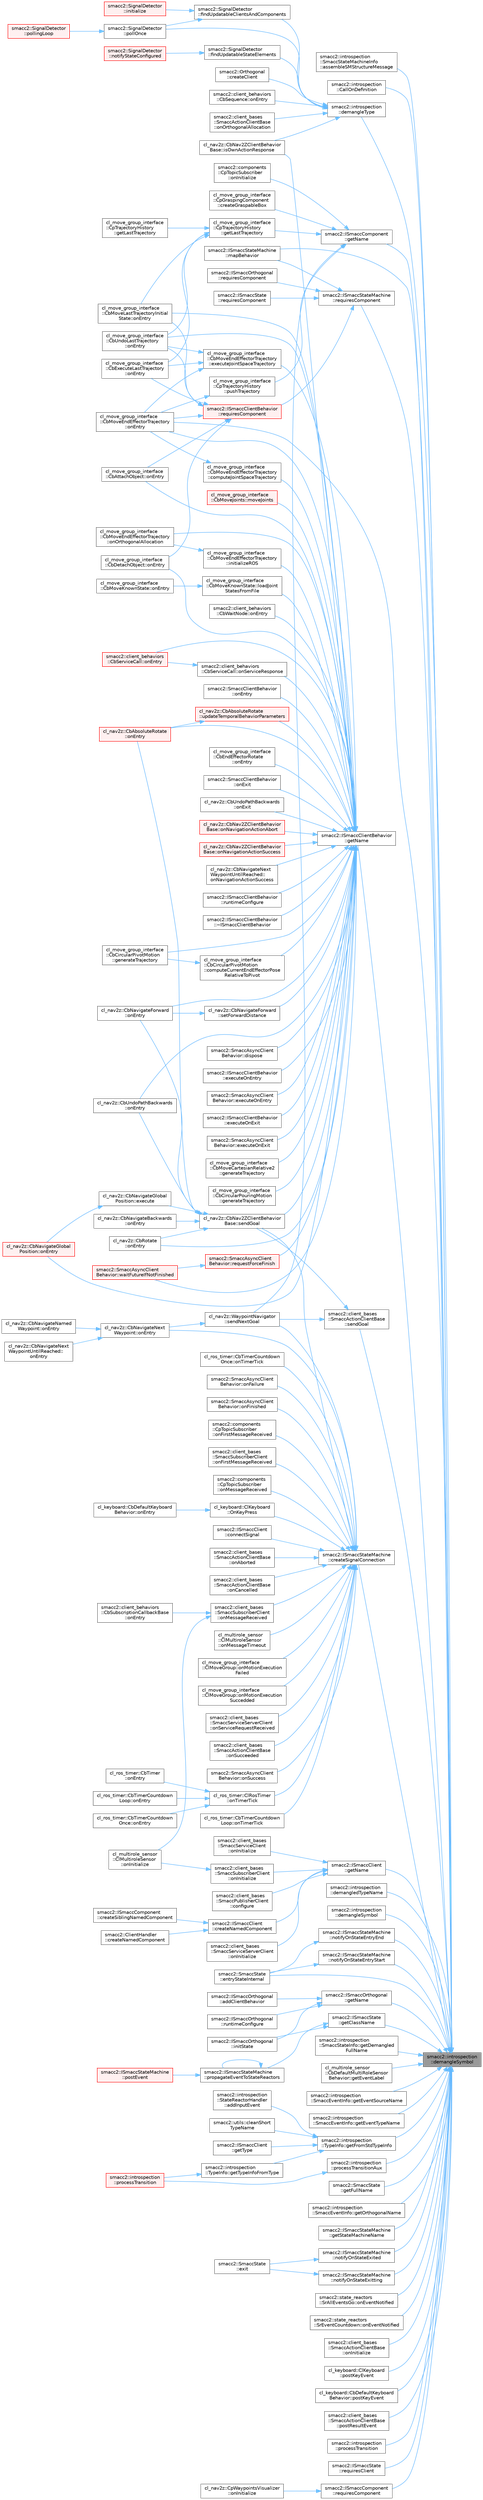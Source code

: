 digraph "smacc2::introspection::demangleSymbol"
{
 // LATEX_PDF_SIZE
  bgcolor="transparent";
  edge [fontname=Helvetica,fontsize=10,labelfontname=Helvetica,labelfontsize=10];
  node [fontname=Helvetica,fontsize=10,shape=box,height=0.2,width=0.4];
  rankdir="RL";
  Node1 [label="smacc2::introspection\l::demangleSymbol",height=0.2,width=0.4,color="gray40", fillcolor="grey60", style="filled", fontcolor="black",tooltip=" "];
  Node1 -> Node2 [dir="back",color="steelblue1",style="solid"];
  Node2 [label="smacc2::introspection\l::SmaccStateMachineInfo\l::assembleSMStructureMessage",height=0.2,width=0.4,color="grey40", fillcolor="white", style="filled",URL="$classsmacc2_1_1introspection_1_1SmaccStateMachineInfo.html#af9405e186cb828249d86c4dd64375521",tooltip=" "];
  Node1 -> Node3 [dir="back",color="steelblue1",style="solid"];
  Node3 [label="smacc2::introspection\l::CallOnDefinition",height=0.2,width=0.4,color="grey40", fillcolor="white", style="filled",URL="$namespacesmacc2_1_1introspection.html#ac60ddc673465b216171bf0fd123cb984",tooltip=" "];
  Node1 -> Node4 [dir="back",color="steelblue1",style="solid"];
  Node4 [label="smacc2::ISmaccStateMachine\l::createSignalConnection",height=0.2,width=0.4,color="grey40", fillcolor="white", style="filled",URL="$classsmacc2_1_1ISmaccStateMachine.html#a25f13e947197c61b66c12cf58ee351d5",tooltip=" "];
  Node4 -> Node5 [dir="back",color="steelblue1",style="solid"];
  Node5 [label="smacc2::ISmaccClient\l::connectSignal",height=0.2,width=0.4,color="grey40", fillcolor="white", style="filled",URL="$classsmacc2_1_1ISmaccClient.html#ac0680af4bb4c9f7e1b07a4ca866fb5e7",tooltip=" "];
  Node4 -> Node6 [dir="back",color="steelblue1",style="solid"];
  Node6 [label="smacc2::client_bases\l::SmaccActionClientBase\l::onAborted",height=0.2,width=0.4,color="grey40", fillcolor="white", style="filled",URL="$classsmacc2_1_1client__bases_1_1SmaccActionClientBase.html#a1d9dcf6e7552644a1009f9d5cdc7157b",tooltip=" "];
  Node4 -> Node7 [dir="back",color="steelblue1",style="solid"];
  Node7 [label="smacc2::client_bases\l::SmaccActionClientBase\l::onCancelled",height=0.2,width=0.4,color="grey40", fillcolor="white", style="filled",URL="$classsmacc2_1_1client__bases_1_1SmaccActionClientBase.html#ad10aab26b6ed355f8088a10ba234a16d",tooltip=" "];
  Node4 -> Node8 [dir="back",color="steelblue1",style="solid"];
  Node8 [label="cl_nav2z::CbNavigateNext\lWaypoint::onEntry",height=0.2,width=0.4,color="grey40", fillcolor="white", style="filled",URL="$classcl__nav2z_1_1CbNavigateNextWaypoint.html#ac546e1622eb9894228846b814e48afea",tooltip=" "];
  Node8 -> Node9 [dir="back",color="steelblue1",style="solid"];
  Node9 [label="cl_nav2z::CbNavigateNamed\lWaypoint::onEntry",height=0.2,width=0.4,color="grey40", fillcolor="white", style="filled",URL="$classcl__nav2z_1_1CbNavigateNamedWaypoint.html#a08fc01469398220c035e7c3fac4ae598",tooltip=" "];
  Node8 -> Node10 [dir="back",color="steelblue1",style="solid"];
  Node10 [label="cl_nav2z::CbNavigateNext\lWaypointUntilReached::\lonEntry",height=0.2,width=0.4,color="grey40", fillcolor="white", style="filled",URL="$classcl__nav2z_1_1CbNavigateNextWaypointUntilReached.html#a8768836e087f12cbb477aa509e28a947",tooltip=" "];
  Node4 -> Node11 [dir="back",color="steelblue1",style="solid"];
  Node11 [label="smacc2::SmaccAsyncClient\lBehavior::onFailure",height=0.2,width=0.4,color="grey40", fillcolor="white", style="filled",URL="$classsmacc2_1_1SmaccAsyncClientBehavior.html#a5d817837a744a9dcb521dd9ffc0c09ed",tooltip=" "];
  Node4 -> Node12 [dir="back",color="steelblue1",style="solid"];
  Node12 [label="smacc2::SmaccAsyncClient\lBehavior::onFinished",height=0.2,width=0.4,color="grey40", fillcolor="white", style="filled",URL="$classsmacc2_1_1SmaccAsyncClientBehavior.html#a69d58683dda527f1e1ec0c11d05902a8",tooltip=" "];
  Node4 -> Node13 [dir="back",color="steelblue1",style="solid"];
  Node13 [label="smacc2::components\l::CpTopicSubscriber\l::onFirstMessageReceived",height=0.2,width=0.4,color="grey40", fillcolor="white", style="filled",URL="$classsmacc2_1_1components_1_1CpTopicSubscriber.html#aa4006bd5ef4b77baa94424c492bd07c3",tooltip=" "];
  Node4 -> Node14 [dir="back",color="steelblue1",style="solid"];
  Node14 [label="smacc2::client_bases\l::SmaccSubscriberClient\l::onFirstMessageReceived",height=0.2,width=0.4,color="grey40", fillcolor="white", style="filled",URL="$classsmacc2_1_1client__bases_1_1SmaccSubscriberClient.html#a2003cefbb3fe68be86e5daeba14d3ecb",tooltip=" "];
  Node4 -> Node15 [dir="back",color="steelblue1",style="solid"];
  Node15 [label="cl_keyboard::ClKeyboard\l::OnKeyPress",height=0.2,width=0.4,color="grey40", fillcolor="white", style="filled",URL="$classcl__keyboard_1_1ClKeyboard.html#ae9f4a6dc1ce18397394a432826970baa",tooltip=" "];
  Node15 -> Node16 [dir="back",color="steelblue1",style="solid"];
  Node16 [label="cl_keyboard::CbDefaultKeyboard\lBehavior::onEntry",height=0.2,width=0.4,color="grey40", fillcolor="white", style="filled",URL="$classcl__keyboard_1_1CbDefaultKeyboardBehavior.html#a06e49d8c78aeffecf74c27b05f529a3a",tooltip=" "];
  Node4 -> Node17 [dir="back",color="steelblue1",style="solid"];
  Node17 [label="smacc2::components\l::CpTopicSubscriber\l::onMessageReceived",height=0.2,width=0.4,color="grey40", fillcolor="white", style="filled",URL="$classsmacc2_1_1components_1_1CpTopicSubscriber.html#a485756a35bdf09bcbc55bc3d7fd036c0",tooltip=" "];
  Node4 -> Node18 [dir="back",color="steelblue1",style="solid"];
  Node18 [label="smacc2::client_bases\l::SmaccSubscriberClient\l::onMessageReceived",height=0.2,width=0.4,color="grey40", fillcolor="white", style="filled",URL="$classsmacc2_1_1client__bases_1_1SmaccSubscriberClient.html#a1a91b6043e8a00862fd505ee7d8d86f6",tooltip=" "];
  Node18 -> Node19 [dir="back",color="steelblue1",style="solid"];
  Node19 [label="smacc2::client_behaviors\l::CbSubscriptionCallbackBase\l::onEntry",height=0.2,width=0.4,color="grey40", fillcolor="white", style="filled",URL="$classsmacc2_1_1client__behaviors_1_1CbSubscriptionCallbackBase.html#a6012d64247d5ccd219984a527a52cf86",tooltip=" "];
  Node18 -> Node20 [dir="back",color="steelblue1",style="solid"];
  Node20 [label="cl_multirole_sensor\l::ClMultiroleSensor\l::onInitialize",height=0.2,width=0.4,color="grey40", fillcolor="white", style="filled",URL="$classcl__multirole__sensor_1_1ClMultiroleSensor.html#ad929536dd86df76612202a7221c72a4e",tooltip=" "];
  Node4 -> Node21 [dir="back",color="steelblue1",style="solid"];
  Node21 [label="cl_multirole_sensor\l::ClMultiroleSensor\l::onMessageTimeout",height=0.2,width=0.4,color="grey40", fillcolor="white", style="filled",URL="$classcl__multirole__sensor_1_1ClMultiroleSensor.html#a6b999987a7e94df7281ebedfa00962ad",tooltip=" "];
  Node4 -> Node22 [dir="back",color="steelblue1",style="solid"];
  Node22 [label="cl_move_group_interface\l::ClMoveGroup::onMotionExecution\lFailed",height=0.2,width=0.4,color="grey40", fillcolor="white", style="filled",URL="$classcl__move__group__interface_1_1ClMoveGroup.html#a6a18da445eb780d3099a94d685143295",tooltip=" "];
  Node4 -> Node23 [dir="back",color="steelblue1",style="solid"];
  Node23 [label="cl_move_group_interface\l::ClMoveGroup::onMotionExecution\lSuccedded",height=0.2,width=0.4,color="grey40", fillcolor="white", style="filled",URL="$classcl__move__group__interface_1_1ClMoveGroup.html#a6aa372d095e82775a04f41cdcf029cf2",tooltip=" "];
  Node4 -> Node24 [dir="back",color="steelblue1",style="solid"];
  Node24 [label="smacc2::client_bases\l::SmaccServiceServerClient\l::onServiceRequestReceived",height=0.2,width=0.4,color="grey40", fillcolor="white", style="filled",URL="$classsmacc2_1_1client__bases_1_1SmaccServiceServerClient.html#ad6941fbdc9035fab371a3dee40f91b50",tooltip=" "];
  Node4 -> Node25 [dir="back",color="steelblue1",style="solid"];
  Node25 [label="smacc2::client_bases\l::SmaccActionClientBase\l::onSucceeded",height=0.2,width=0.4,color="grey40", fillcolor="white", style="filled",URL="$classsmacc2_1_1client__bases_1_1SmaccActionClientBase.html#a6f37d69935254227c9f7572a54817e5a",tooltip=" "];
  Node4 -> Node26 [dir="back",color="steelblue1",style="solid"];
  Node26 [label="smacc2::SmaccAsyncClient\lBehavior::onSuccess",height=0.2,width=0.4,color="grey40", fillcolor="white", style="filled",URL="$classsmacc2_1_1SmaccAsyncClientBehavior.html#ab7828008901afb13199d8fce9ca5dea0",tooltip=" "];
  Node4 -> Node27 [dir="back",color="steelblue1",style="solid"];
  Node27 [label="cl_ros_timer::ClRosTimer\l::onTimerTick",height=0.2,width=0.4,color="grey40", fillcolor="white", style="filled",URL="$classcl__ros__timer_1_1ClRosTimer.html#a7edcc057bfb5a25fe0892755137dd8da",tooltip=" "];
  Node27 -> Node28 [dir="back",color="steelblue1",style="solid"];
  Node28 [label="cl_ros_timer::CbTimer\l::onEntry",height=0.2,width=0.4,color="grey40", fillcolor="white", style="filled",URL="$classcl__ros__timer_1_1CbTimer.html#aceba45e86271cf1b7333e2f42c246a38",tooltip=" "];
  Node27 -> Node29 [dir="back",color="steelblue1",style="solid"];
  Node29 [label="cl_ros_timer::CbTimerCountdown\lLoop::onEntry",height=0.2,width=0.4,color="grey40", fillcolor="white", style="filled",URL="$classcl__ros__timer_1_1CbTimerCountdownLoop.html#aa088f15db4fb2c307c86b30b2e1f7744",tooltip=" "];
  Node27 -> Node30 [dir="back",color="steelblue1",style="solid"];
  Node30 [label="cl_ros_timer::CbTimerCountdown\lOnce::onEntry",height=0.2,width=0.4,color="grey40", fillcolor="white", style="filled",URL="$classcl__ros__timer_1_1CbTimerCountdownOnce.html#a613662c4a4106ece0ce1dee198d1aba2",tooltip=" "];
  Node4 -> Node31 [dir="back",color="steelblue1",style="solid"];
  Node31 [label="cl_ros_timer::CbTimerCountdown\lLoop::onTimerTick",height=0.2,width=0.4,color="grey40", fillcolor="white", style="filled",URL="$classcl__ros__timer_1_1CbTimerCountdownLoop.html#ad251cc8444ca7070f64658bbb77e1275",tooltip=" "];
  Node4 -> Node32 [dir="back",color="steelblue1",style="solid"];
  Node32 [label="cl_ros_timer::CbTimerCountdown\lOnce::onTimerTick",height=0.2,width=0.4,color="grey40", fillcolor="white", style="filled",URL="$classcl__ros__timer_1_1CbTimerCountdownOnce.html#a1e20a8c9a9907db8a1d7dacf8c60ad27",tooltip=" "];
  Node4 -> Node33 [dir="back",color="steelblue1",style="solid"];
  Node33 [label="cl_nav2z::CbNav2ZClientBehavior\lBase::sendGoal",height=0.2,width=0.4,color="grey40", fillcolor="white", style="filled",URL="$classcl__nav2z_1_1CbNav2ZClientBehaviorBase.html#a1b4b0601a185ffc77453c1a5b35d21e0",tooltip=" "];
  Node33 -> Node34 [dir="back",color="steelblue1",style="solid"];
  Node34 [label="cl_nav2z::CbNavigateGlobal\lPosition::execute",height=0.2,width=0.4,color="grey40", fillcolor="white", style="filled",URL="$classcl__nav2z_1_1CbNavigateGlobalPosition.html#acc4b46d05935ce9f6afd3abc583d15d1",tooltip=" "];
  Node34 -> Node35 [dir="back",color="steelblue1",style="solid"];
  Node35 [label="cl_nav2z::CbNavigateGlobal\lPosition::onEntry",height=0.2,width=0.4,color="red", fillcolor="#FFF0F0", style="filled",URL="$classcl__nav2z_1_1CbNavigateGlobalPosition.html#a4d66c40d65ba439921e9b6fce8709ae3",tooltip=" "];
  Node33 -> Node37 [dir="back",color="steelblue1",style="solid"];
  Node37 [label="cl_nav2z::CbAbsoluteRotate\l::onEntry",height=0.2,width=0.4,color="red", fillcolor="#FFF0F0", style="filled",URL="$classcl__nav2z_1_1CbAbsoluteRotate.html#a7a0d844c774290aa785c14a3e7d87f05",tooltip=" "];
  Node33 -> Node39 [dir="back",color="steelblue1",style="solid"];
  Node39 [label="cl_nav2z::CbNavigateBackwards\l::onEntry",height=0.2,width=0.4,color="grey40", fillcolor="white", style="filled",URL="$classcl__nav2z_1_1CbNavigateBackwards.html#acef8d8088ab7c70d8cbdcbecbaae8f80",tooltip=" "];
  Node33 -> Node40 [dir="back",color="steelblue1",style="solid"];
  Node40 [label="cl_nav2z::CbNavigateForward\l::onEntry",height=0.2,width=0.4,color="grey40", fillcolor="white", style="filled",URL="$classcl__nav2z_1_1CbNavigateForward.html#ae56089851b4128ca0adeeb3c885770cf",tooltip=" "];
  Node33 -> Node41 [dir="back",color="steelblue1",style="solid"];
  Node41 [label="cl_nav2z::CbRotate\l::onEntry",height=0.2,width=0.4,color="grey40", fillcolor="white", style="filled",URL="$classcl__nav2z_1_1CbRotate.html#a73303c69ad571c99128374b7b9627154",tooltip=" "];
  Node33 -> Node42 [dir="back",color="steelblue1",style="solid"];
  Node42 [label="cl_nav2z::CbUndoPathBackwards\l::onEntry",height=0.2,width=0.4,color="grey40", fillcolor="white", style="filled",URL="$classcl__nav2z_1_1CbUndoPathBackwards.html#a91ca11650da3d18f9815794613f95644",tooltip=" "];
  Node4 -> Node43 [dir="back",color="steelblue1",style="solid"];
  Node43 [label="cl_nav2z::WaypointNavigator\l::sendNextGoal",height=0.2,width=0.4,color="grey40", fillcolor="white", style="filled",URL="$classcl__nav2z_1_1WaypointNavigator.html#a967c1e52fe540399727ca885340cde88",tooltip=" "];
  Node43 -> Node8 [dir="back",color="steelblue1",style="solid"];
  Node1 -> Node44 [dir="back",color="steelblue1",style="solid"];
  Node44 [label="smacc2::introspection\l::demangledTypeName",height=0.2,width=0.4,color="grey40", fillcolor="white", style="filled",URL="$namespacesmacc2_1_1introspection.html#ad91d35c248d6c8b934c8daeee553af8a",tooltip=" "];
  Node1 -> Node45 [dir="back",color="steelblue1",style="solid"];
  Node45 [label="smacc2::introspection\l::demangleSymbol",height=0.2,width=0.4,color="grey40", fillcolor="white", style="filled",URL="$namespacesmacc2_1_1introspection.html#af128012926f4e326233da853b75520fc",tooltip=" "];
  Node1 -> Node46 [dir="back",color="steelblue1",style="solid"];
  Node46 [label="smacc2::introspection\l::demangleType",height=0.2,width=0.4,color="grey40", fillcolor="white", style="filled",URL="$namespacesmacc2_1_1introspection.html#af0776d8076fe19b4f806405e9ab08cfe",tooltip=" "];
  Node46 -> Node47 [dir="back",color="steelblue1",style="solid"];
  Node47 [label="smacc2::Orthogonal\l::createClient",height=0.2,width=0.4,color="grey40", fillcolor="white", style="filled",URL="$classsmacc2_1_1Orthogonal.html#a73b1ab3d0a5ed0a597e8dffabcc2b8c0",tooltip=" "];
  Node46 -> Node48 [dir="back",color="steelblue1",style="solid"];
  Node48 [label="smacc2::SignalDetector\l::findUpdatableClientsAndComponents",height=0.2,width=0.4,color="grey40", fillcolor="white", style="filled",URL="$classsmacc2_1_1SignalDetector.html#af325def90b56dd82ab34d351f5a37a02",tooltip=" "];
  Node48 -> Node49 [dir="back",color="steelblue1",style="solid"];
  Node49 [label="smacc2::SignalDetector\l::initialize",height=0.2,width=0.4,color="red", fillcolor="#FFF0F0", style="filled",URL="$classsmacc2_1_1SignalDetector.html#a6035e4180f1f868d42902021eb41d9c6",tooltip=" "];
  Node48 -> Node51 [dir="back",color="steelblue1",style="solid"];
  Node51 [label="smacc2::SignalDetector\l::pollOnce",height=0.2,width=0.4,color="grey40", fillcolor="white", style="filled",URL="$classsmacc2_1_1SignalDetector.html#af363cea3f8228eeb68b25ad21903dc74",tooltip=" "];
  Node51 -> Node52 [dir="back",color="steelblue1",style="solid"];
  Node52 [label="smacc2::SignalDetector\l::pollingLoop",height=0.2,width=0.4,color="red", fillcolor="#FFF0F0", style="filled",URL="$classsmacc2_1_1SignalDetector.html#a08d072feafb277794a16fe33a6dcc97e",tooltip=" "];
  Node46 -> Node56 [dir="back",color="steelblue1",style="solid"];
  Node56 [label="smacc2::SignalDetector\l::findUpdatableStateElements",height=0.2,width=0.4,color="grey40", fillcolor="white", style="filled",URL="$classsmacc2_1_1SignalDetector.html#af12c85d2ec8747c891f7490086d2d6a2",tooltip=" "];
  Node56 -> Node57 [dir="back",color="steelblue1",style="solid"];
  Node57 [label="smacc2::SignalDetector\l::notifyStateConfigured",height=0.2,width=0.4,color="red", fillcolor="#FFF0F0", style="filled",URL="$classsmacc2_1_1SignalDetector.html#af9a0197754ac252b657a8785ac1ef84d",tooltip=" "];
  Node46 -> Node60 [dir="back",color="steelblue1",style="solid"];
  Node60 [label="cl_nav2z::CbNav2ZClientBehavior\lBase::isOwnActionResponse",height=0.2,width=0.4,color="grey40", fillcolor="white", style="filled",URL="$classcl__nav2z_1_1CbNav2ZClientBehaviorBase.html#a510f0b38a12025d2869c44d8bb06bc4b",tooltip=" "];
  Node46 -> Node61 [dir="back",color="steelblue1",style="solid"];
  Node61 [label="smacc2::client_behaviors\l::CbSequence::onEntry",height=0.2,width=0.4,color="grey40", fillcolor="white", style="filled",URL="$classsmacc2_1_1client__behaviors_1_1CbSequence.html#a10a20843aeec1423678a83b276de9937",tooltip=" "];
  Node46 -> Node62 [dir="back",color="steelblue1",style="solid"];
  Node62 [label="smacc2::client_bases\l::SmaccActionClientBase\l::onOrthogonalAllocation",height=0.2,width=0.4,color="grey40", fillcolor="white", style="filled",URL="$classsmacc2_1_1client__bases_1_1SmaccActionClientBase.html#a768d90608a6cd88e626de9daf0f14a20",tooltip=" "];
  Node46 -> Node51 [dir="back",color="steelblue1",style="solid"];
  Node1 -> Node59 [dir="back",color="steelblue1",style="solid"];
  Node59 [label="smacc2::SmaccState\l::entryStateInternal",height=0.2,width=0.4,color="grey40", fillcolor="white", style="filled",URL="$classsmacc2_1_1SmaccState.html#aeeaa708975d375657bf294a2935d5c9e",tooltip=" "];
  Node1 -> Node63 [dir="back",color="steelblue1",style="solid"];
  Node63 [label="smacc2::ISmaccState\l::getClassName",height=0.2,width=0.4,color="grey40", fillcolor="white", style="filled",URL="$classsmacc2_1_1ISmaccState.html#a5a3be081c0b0da5fd9b918bc52aba0d7",tooltip=" "];
  Node63 -> Node64 [dir="back",color="steelblue1",style="solid"];
  Node64 [label="smacc2::ISmaccOrthogonal\l::initState",height=0.2,width=0.4,color="grey40", fillcolor="white", style="filled",URL="$classsmacc2_1_1ISmaccOrthogonal.html#ad4a171dc54e352c960a3bad943c168d0",tooltip=" "];
  Node63 -> Node65 [dir="back",color="steelblue1",style="solid"];
  Node65 [label="smacc2::ISmaccStateMachine\l::propagateEventToStateReactors",height=0.2,width=0.4,color="grey40", fillcolor="white", style="filled",URL="$classsmacc2_1_1ISmaccStateMachine.html#a8273f9d1364a6e59ef5da7032d34f8da",tooltip=" "];
  Node65 -> Node66 [dir="back",color="steelblue1",style="solid"];
  Node66 [label="smacc2::ISmaccStateMachine\l::postEvent",height=0.2,width=0.4,color="red", fillcolor="#FFF0F0", style="filled",URL="$classsmacc2_1_1ISmaccStateMachine.html#aec0535bd51c1343b5465fc4d5755ae3c",tooltip=" "];
  Node65 -> Node65 [dir="back",color="steelblue1",style="solid"];
  Node1 -> Node75 [dir="back",color="steelblue1",style="solid"];
  Node75 [label="smacc2::introspection\l::SmaccStateInfo::getDemangled\lFullName",height=0.2,width=0.4,color="grey40", fillcolor="white", style="filled",URL="$classsmacc2_1_1introspection_1_1SmaccStateInfo.html#a3045f43bb4b410ae111093b7c615f7cc",tooltip=" "];
  Node1 -> Node76 [dir="back",color="steelblue1",style="solid"];
  Node76 [label="cl_multirole_sensor\l::CbDefaultMultiRoleSensor\lBehavior::getEventLabel",height=0.2,width=0.4,color="grey40", fillcolor="white", style="filled",URL="$classcl__multirole__sensor_1_1CbDefaultMultiRoleSensorBehavior.html#aced8a722660f2ecd7bad11a9dde31aa8",tooltip=" "];
  Node1 -> Node77 [dir="back",color="steelblue1",style="solid"];
  Node77 [label="smacc2::introspection\l::SmaccEventInfo::getEventSourceName",height=0.2,width=0.4,color="grey40", fillcolor="white", style="filled",URL="$structsmacc2_1_1introspection_1_1SmaccEventInfo.html#a3aa777d64c73729ff5a4a8c0a15b4b59",tooltip=" "];
  Node1 -> Node78 [dir="back",color="steelblue1",style="solid"];
  Node78 [label="smacc2::introspection\l::SmaccEventInfo::getEventTypeName",height=0.2,width=0.4,color="grey40", fillcolor="white", style="filled",URL="$structsmacc2_1_1introspection_1_1SmaccEventInfo.html#aa8e6d561b5e2a37d23b12339e1f68f56",tooltip=" "];
  Node1 -> Node79 [dir="back",color="steelblue1",style="solid"];
  Node79 [label="smacc2::introspection\l::TypeInfo::getFromStdTypeInfo",height=0.2,width=0.4,color="grey40", fillcolor="white", style="filled",URL="$classsmacc2_1_1introspection_1_1TypeInfo.html#a5d6befc2666d265b9d5056a5f0810b47",tooltip=" "];
  Node79 -> Node80 [dir="back",color="steelblue1",style="solid"];
  Node80 [label="smacc2::introspection\l::StateReactorHandler\l::addInputEvent",height=0.2,width=0.4,color="grey40", fillcolor="white", style="filled",URL="$classsmacc2_1_1introspection_1_1StateReactorHandler.html#aa796723313c624f405afd871761bfc5c",tooltip=" "];
  Node79 -> Node81 [dir="back",color="steelblue1",style="solid"];
  Node81 [label="smacc2::utils::cleanShort\lTypeName",height=0.2,width=0.4,color="grey40", fillcolor="white", style="filled",URL="$namespacesmacc2_1_1utils.html#a8e351c9e84f898c9dff598d5300f735b",tooltip=" "];
  Node79 -> Node82 [dir="back",color="steelblue1",style="solid"];
  Node82 [label="smacc2::ISmaccClient\l::getType",height=0.2,width=0.4,color="grey40", fillcolor="white", style="filled",URL="$classsmacc2_1_1ISmaccClient.html#aaf70682d4366f1a44a57a4c9955dc8b4",tooltip=" "];
  Node79 -> Node83 [dir="back",color="steelblue1",style="solid"];
  Node83 [label="smacc2::introspection\l::TypeInfo::getTypeInfoFromType",height=0.2,width=0.4,color="grey40", fillcolor="white", style="filled",URL="$classsmacc2_1_1introspection_1_1TypeInfo.html#a3374ef7a2f3e000d18ebceb8483655b9",tooltip=" "];
  Node83 -> Node84 [dir="back",color="steelblue1",style="solid"];
  Node84 [label="smacc2::introspection\l::processTransition",height=0.2,width=0.4,color="red", fillcolor="#FFF0F0", style="filled",URL="$namespacesmacc2_1_1introspection.html#a9fbfee71314a75107db28b469ff5a072",tooltip=" "];
  Node1 -> Node86 [dir="back",color="steelblue1",style="solid"];
  Node86 [label="smacc2::SmaccState\l::getFullName",height=0.2,width=0.4,color="grey40", fillcolor="white", style="filled",URL="$classsmacc2_1_1SmaccState.html#a7ae024a8315955e0cdabfd690a730605",tooltip=" "];
  Node1 -> Node87 [dir="back",color="steelblue1",style="solid"];
  Node87 [label="smacc2::ISmaccComponent\l::getName",height=0.2,width=0.4,color="grey40", fillcolor="white", style="filled",URL="$classsmacc2_1_1ISmaccComponent.html#a6fea938740f0c9ffc082b2ff076c900b",tooltip=" "];
  Node87 -> Node88 [dir="back",color="steelblue1",style="solid"];
  Node88 [label="cl_move_group_interface\l::CpGraspingComponent\l::createGraspableBox",height=0.2,width=0.4,color="grey40", fillcolor="white", style="filled",URL="$classcl__move__group__interface_1_1CpGraspingComponent.html#a79d28fd919f58b176cf19163a031fff8",tooltip=" "];
  Node87 -> Node89 [dir="back",color="steelblue1",style="solid"];
  Node89 [label="cl_move_group_interface\l::CpTrajectoryHistory\l::getLastTrajectory",height=0.2,width=0.4,color="grey40", fillcolor="white", style="filled",URL="$classcl__move__group__interface_1_1CpTrajectoryHistory.html#a2d69e6f6285a96126141f9ca83df0d51",tooltip=" "];
  Node89 -> Node90 [dir="back",color="steelblue1",style="solid"];
  Node90 [label="cl_move_group_interface\l::CpTrajectoryHistory\l::getLastTrajectory",height=0.2,width=0.4,color="grey40", fillcolor="white", style="filled",URL="$classcl__move__group__interface_1_1CpTrajectoryHistory.html#a72c8de84e59829e0214bb03256dc09f4",tooltip=" "];
  Node89 -> Node91 [dir="back",color="steelblue1",style="solid"];
  Node91 [label="cl_move_group_interface\l::CbExecuteLastTrajectory\l::onEntry",height=0.2,width=0.4,color="grey40", fillcolor="white", style="filled",URL="$classcl__move__group__interface_1_1CbExecuteLastTrajectory.html#ac78713663c39635ca5ac9a749503e800",tooltip=" "];
  Node89 -> Node92 [dir="back",color="steelblue1",style="solid"];
  Node92 [label="cl_move_group_interface\l::CbMoveLastTrajectoryInitial\lState::onEntry",height=0.2,width=0.4,color="grey40", fillcolor="white", style="filled",URL="$classcl__move__group__interface_1_1CbMoveLastTrajectoryInitialState.html#ad51f4883ea1f7442875cda06c3d474c3",tooltip=" "];
  Node89 -> Node93 [dir="back",color="steelblue1",style="solid"];
  Node93 [label="cl_move_group_interface\l::CbUndoLastTrajectory\l::onEntry",height=0.2,width=0.4,color="grey40", fillcolor="white", style="filled",URL="$classcl__move__group__interface_1_1CbUndoLastTrajectory.html#a3c55fa93ff65d8eccb8cc14a420cb7b2",tooltip=" "];
  Node87 -> Node94 [dir="back",color="steelblue1",style="solid"];
  Node94 [label="smacc2::components\l::CpTopicSubscriber\l::onInitialize",height=0.2,width=0.4,color="grey40", fillcolor="white", style="filled",URL="$classsmacc2_1_1components_1_1CpTopicSubscriber.html#aa00f3313c0ac670f6c79aeae30d4c819",tooltip=" "];
  Node87 -> Node95 [dir="back",color="steelblue1",style="solid"];
  Node95 [label="cl_move_group_interface\l::CpTrajectoryHistory\l::pushTrajectory",height=0.2,width=0.4,color="grey40", fillcolor="white", style="filled",URL="$classcl__move__group__interface_1_1CpTrajectoryHistory.html#a33bc8d402d71e79dd9234ed8db31c6ee",tooltip=" "];
  Node95 -> Node96 [dir="back",color="steelblue1",style="solid"];
  Node96 [label="cl_move_group_interface\l::CbMoveEndEffectorTrajectory\l::onEntry",height=0.2,width=0.4,color="grey40", fillcolor="white", style="filled",URL="$classcl__move__group__interface_1_1CbMoveEndEffectorTrajectory.html#aaedd074fd178c6390a4a3f1ccff23ad3",tooltip=" "];
  Node87 -> Node43 [dir="back",color="steelblue1",style="solid"];
  Node1 -> Node97 [dir="back",color="steelblue1",style="solid"];
  Node97 [label="smacc2::ISmaccClient\l::getName",height=0.2,width=0.4,color="grey40", fillcolor="white", style="filled",URL="$classsmacc2_1_1ISmaccClient.html#a65007d18ff764ec7274bad625243d356",tooltip=" "];
  Node97 -> Node98 [dir="back",color="steelblue1",style="solid"];
  Node98 [label="smacc2::client_bases\l::SmaccPublisherClient\l::configure",height=0.2,width=0.4,color="grey40", fillcolor="white", style="filled",URL="$classsmacc2_1_1client__bases_1_1SmaccPublisherClient.html#aaf8c618a9d346fd158f90e3f6bfacb6f",tooltip=" "];
  Node97 -> Node99 [dir="back",color="steelblue1",style="solid"];
  Node99 [label="smacc2::ISmaccClient\l::createNamedComponent",height=0.2,width=0.4,color="grey40", fillcolor="white", style="filled",URL="$classsmacc2_1_1ISmaccClient.html#aa9ac672b487746b2a78aed507ae56ff3",tooltip=" "];
  Node99 -> Node100 [dir="back",color="steelblue1",style="solid"];
  Node100 [label="smacc2::ClientHandler\l::createNamedComponent",height=0.2,width=0.4,color="grey40", fillcolor="white", style="filled",URL="$classsmacc2_1_1ClientHandler.html#aed8e35acd86ae6a6f4d533e6576d4a15",tooltip=" "];
  Node99 -> Node101 [dir="back",color="steelblue1",style="solid"];
  Node101 [label="smacc2::ISmaccComponent\l::createSiblingNamedComponent",height=0.2,width=0.4,color="grey40", fillcolor="white", style="filled",URL="$classsmacc2_1_1ISmaccComponent.html#a662b5bc7e2198e240bd666af1ada7527",tooltip=" "];
  Node97 -> Node102 [dir="back",color="steelblue1",style="solid"];
  Node102 [label="smacc2::client_bases\l::SmaccServiceClient\l::onInitialize",height=0.2,width=0.4,color="grey40", fillcolor="white", style="filled",URL="$classsmacc2_1_1client__bases_1_1SmaccServiceClient.html#ac38bfaed46e0d094998cd7bde39bc410",tooltip=" "];
  Node97 -> Node103 [dir="back",color="steelblue1",style="solid"];
  Node103 [label="smacc2::client_bases\l::SmaccServiceServerClient\l::onInitialize",height=0.2,width=0.4,color="grey40", fillcolor="white", style="filled",URL="$classsmacc2_1_1client__bases_1_1SmaccServiceServerClient.html#afbf97a1d4210680381e95de75e6de8aa",tooltip=" "];
  Node97 -> Node104 [dir="back",color="steelblue1",style="solid"];
  Node104 [label="smacc2::client_bases\l::SmaccSubscriberClient\l::onInitialize",height=0.2,width=0.4,color="grey40", fillcolor="white", style="filled",URL="$classsmacc2_1_1client__bases_1_1SmaccSubscriberClient.html#a8a32b14001d54636965919f8280b9024",tooltip=" "];
  Node104 -> Node20 [dir="back",color="steelblue1",style="solid"];
  Node1 -> Node105 [dir="back",color="steelblue1",style="solid"];
  Node105 [label="smacc2::ISmaccClientBehavior\l::getName",height=0.2,width=0.4,color="grey40", fillcolor="white", style="filled",URL="$classsmacc2_1_1ISmaccClientBehavior.html#a3feaa9c382a7d376b7ba0017a63e294e",tooltip=" "];
  Node105 -> Node106 [dir="back",color="steelblue1",style="solid"];
  Node106 [label="cl_move_group_interface\l::CbCircularPivotMotion\l::computeCurrentEndEffectorPose\lRelativeToPivot",height=0.2,width=0.4,color="grey40", fillcolor="white", style="filled",URL="$classcl__move__group__interface_1_1CbCircularPivotMotion.html#a147d7113ed686709dc2d362e56a95ad9",tooltip=" "];
  Node106 -> Node107 [dir="back",color="steelblue1",style="solid"];
  Node107 [label="cl_move_group_interface\l::CbCircularPivotMotion\l::generateTrajectory",height=0.2,width=0.4,color="grey40", fillcolor="white", style="filled",URL="$classcl__move__group__interface_1_1CbCircularPivotMotion.html#a8d019ec6b9b26a2af0740b915d441a40",tooltip=" "];
  Node105 -> Node108 [dir="back",color="steelblue1",style="solid"];
  Node108 [label="cl_move_group_interface\l::CbMoveEndEffectorTrajectory\l::computeJointSpaceTrajectory",height=0.2,width=0.4,color="grey40", fillcolor="white", style="filled",URL="$classcl__move__group__interface_1_1CbMoveEndEffectorTrajectory.html#a055e5496616a4290dedc221eadf7b765",tooltip=" "];
  Node108 -> Node96 [dir="back",color="steelblue1",style="solid"];
  Node105 -> Node109 [dir="back",color="steelblue1",style="solid"];
  Node109 [label="smacc2::SmaccAsyncClient\lBehavior::dispose",height=0.2,width=0.4,color="grey40", fillcolor="white", style="filled",URL="$classsmacc2_1_1SmaccAsyncClientBehavior.html#a47bfbd4f801b61e43cd16d42eace3461",tooltip=" "];
  Node105 -> Node110 [dir="back",color="steelblue1",style="solid"];
  Node110 [label="cl_move_group_interface\l::CbMoveEndEffectorTrajectory\l::executeJointSpaceTrajectory",height=0.2,width=0.4,color="grey40", fillcolor="white", style="filled",URL="$classcl__move__group__interface_1_1CbMoveEndEffectorTrajectory.html#af3fdebf965562ae42df2030855797568",tooltip=" "];
  Node110 -> Node91 [dir="back",color="steelblue1",style="solid"];
  Node110 -> Node96 [dir="back",color="steelblue1",style="solid"];
  Node110 -> Node93 [dir="back",color="steelblue1",style="solid"];
  Node105 -> Node111 [dir="back",color="steelblue1",style="solid"];
  Node111 [label="smacc2::ISmaccClientBehavior\l::executeOnEntry",height=0.2,width=0.4,color="grey40", fillcolor="white", style="filled",URL="$classsmacc2_1_1ISmaccClientBehavior.html#a6023043addf5703480ffbec2d68151fc",tooltip=" "];
  Node105 -> Node112 [dir="back",color="steelblue1",style="solid"];
  Node112 [label="smacc2::SmaccAsyncClient\lBehavior::executeOnEntry",height=0.2,width=0.4,color="grey40", fillcolor="white", style="filled",URL="$classsmacc2_1_1SmaccAsyncClientBehavior.html#a2b6eb9adadced6735dc75e532a294376",tooltip=" "];
  Node105 -> Node113 [dir="back",color="steelblue1",style="solid"];
  Node113 [label="smacc2::ISmaccClientBehavior\l::executeOnExit",height=0.2,width=0.4,color="grey40", fillcolor="white", style="filled",URL="$classsmacc2_1_1ISmaccClientBehavior.html#a71f2dbb38777256565395baa92ba796b",tooltip=" "];
  Node105 -> Node114 [dir="back",color="steelblue1",style="solid"];
  Node114 [label="smacc2::SmaccAsyncClient\lBehavior::executeOnExit",height=0.2,width=0.4,color="grey40", fillcolor="white", style="filled",URL="$classsmacc2_1_1SmaccAsyncClientBehavior.html#ac6b465d4b59eb2bbb00d83a4bbd98881",tooltip=" "];
  Node105 -> Node107 [dir="back",color="steelblue1",style="solid"];
  Node105 -> Node115 [dir="back",color="steelblue1",style="solid"];
  Node115 [label="cl_move_group_interface\l::CbMoveCartesianRelative2\l::generateTrajectory",height=0.2,width=0.4,color="grey40", fillcolor="white", style="filled",URL="$classcl__move__group__interface_1_1CbMoveCartesianRelative2.html#a6a7be34d35865a627bfc3656c4053dba",tooltip=" "];
  Node105 -> Node116 [dir="back",color="steelblue1",style="solid"];
  Node116 [label="cl_move_group_interface\l::CbCircularPouringMotion\l::generateTrajectory",height=0.2,width=0.4,color="grey40", fillcolor="white", style="filled",URL="$classcl__move__group__interface_1_1CbCircularPouringMotion.html#a9150bb3731082aad3af2d7d6e067a344",tooltip=" "];
  Node105 -> Node117 [dir="back",color="steelblue1",style="solid"];
  Node117 [label="cl_move_group_interface\l::CbMoveEndEffectorTrajectory\l::initializeROS",height=0.2,width=0.4,color="grey40", fillcolor="white", style="filled",URL="$classcl__move__group__interface_1_1CbMoveEndEffectorTrajectory.html#afcee8f3853a5cef8806137a304c8a14b",tooltip=" "];
  Node117 -> Node118 [dir="back",color="steelblue1",style="solid"];
  Node118 [label="cl_move_group_interface\l::CbMoveEndEffectorTrajectory\l::onOrthogonalAllocation",height=0.2,width=0.4,color="grey40", fillcolor="white", style="filled",URL="$classcl__move__group__interface_1_1CbMoveEndEffectorTrajectory.html#aae4797fba54cb3bf371cc67d26a82186",tooltip=" "];
  Node105 -> Node60 [dir="back",color="steelblue1",style="solid"];
  Node105 -> Node119 [dir="back",color="steelblue1",style="solid"];
  Node119 [label="cl_move_group_interface\l::CbMoveKnownState::loadJoint\lStatesFromFile",height=0.2,width=0.4,color="grey40", fillcolor="white", style="filled",URL="$classcl__move__group__interface_1_1CbMoveKnownState.html#a3998d6e04560c6c4f36a3cb6f6a86780",tooltip=" "];
  Node119 -> Node120 [dir="back",color="steelblue1",style="solid"];
  Node120 [label="cl_move_group_interface\l::CbMoveKnownState::onEntry",height=0.2,width=0.4,color="grey40", fillcolor="white", style="filled",URL="$classcl__move__group__interface_1_1CbMoveKnownState.html#aa9853ccca0b0e872498683e4b2f88870",tooltip=" "];
  Node105 -> Node121 [dir="back",color="steelblue1",style="solid"];
  Node121 [label="cl_move_group_interface\l::CbMoveJoints::moveJoints",height=0.2,width=0.4,color="red", fillcolor="#FFF0F0", style="filled",URL="$classcl__move__group__interface_1_1CbMoveJoints.html#ad91d243eb8a818e240d85e5a7fdea68d",tooltip=" "];
  Node105 -> Node123 [dir="back",color="steelblue1",style="solid"];
  Node123 [label="smacc2::client_behaviors\l::CbServiceCall::onEntry",height=0.2,width=0.4,color="red", fillcolor="#FFF0F0", style="filled",URL="$classsmacc2_1_1client__behaviors_1_1CbServiceCall.html#a6049c06953bb8f27da6091e46326c216",tooltip=" "];
  Node105 -> Node125 [dir="back",color="steelblue1",style="solid"];
  Node125 [label="smacc2::client_behaviors\l::CbWaitNode::onEntry",height=0.2,width=0.4,color="grey40", fillcolor="white", style="filled",URL="$classsmacc2_1_1client__behaviors_1_1CbWaitNode.html#a633991b94c29d53c4654212b3ab6d908",tooltip=" "];
  Node105 -> Node126 [dir="back",color="steelblue1",style="solid"];
  Node126 [label="smacc2::SmaccClientBehavior\l::onEntry",height=0.2,width=0.4,color="grey40", fillcolor="white", style="filled",URL="$classsmacc2_1_1SmaccClientBehavior.html#a76709bc1e6d20d817b4ee734922d012d",tooltip=" "];
  Node105 -> Node127 [dir="back",color="steelblue1",style="solid"];
  Node127 [label="cl_move_group_interface\l::CbAttachObject::onEntry",height=0.2,width=0.4,color="grey40", fillcolor="white", style="filled",URL="$classcl__move__group__interface_1_1CbAttachObject.html#a05cd996ea25ee1b2ae74541a5ec56e98",tooltip=" "];
  Node105 -> Node128 [dir="back",color="steelblue1",style="solid"];
  Node128 [label="cl_move_group_interface\l::CbDetachObject::onEntry",height=0.2,width=0.4,color="grey40", fillcolor="white", style="filled",URL="$classcl__move__group__interface_1_1CbDetachObject.html#a04af88f1d9b64c43eb2620ac5bd62c35",tooltip=" "];
  Node105 -> Node129 [dir="back",color="steelblue1",style="solid"];
  Node129 [label="cl_move_group_interface\l::CbEndEffectorRotate\l::onEntry",height=0.2,width=0.4,color="grey40", fillcolor="white", style="filled",URL="$classcl__move__group__interface_1_1CbEndEffectorRotate.html#a3e60bfba48906696587d66af89f7ee2b",tooltip=" "];
  Node105 -> Node96 [dir="back",color="steelblue1",style="solid"];
  Node105 -> Node92 [dir="back",color="steelblue1",style="solid"];
  Node105 -> Node93 [dir="back",color="steelblue1",style="solid"];
  Node105 -> Node37 [dir="back",color="steelblue1",style="solid"];
  Node105 -> Node40 [dir="back",color="steelblue1",style="solid"];
  Node105 -> Node35 [dir="back",color="steelblue1",style="solid"];
  Node105 -> Node41 [dir="back",color="steelblue1",style="solid"];
  Node105 -> Node42 [dir="back",color="steelblue1",style="solid"];
  Node105 -> Node130 [dir="back",color="steelblue1",style="solid"];
  Node130 [label="smacc2::SmaccClientBehavior\l::onExit",height=0.2,width=0.4,color="grey40", fillcolor="white", style="filled",URL="$classsmacc2_1_1SmaccClientBehavior.html#ac3af41d6d490e3dec661d3b446c073cd",tooltip=" "];
  Node105 -> Node131 [dir="back",color="steelblue1",style="solid"];
  Node131 [label="cl_nav2z::CbUndoPathBackwards\l::onExit",height=0.2,width=0.4,color="grey40", fillcolor="white", style="filled",URL="$classcl__nav2z_1_1CbUndoPathBackwards.html#ac6effc89cd93afe1775d94d328b853ee",tooltip=" "];
  Node105 -> Node132 [dir="back",color="steelblue1",style="solid"];
  Node132 [label="cl_nav2z::CbNav2ZClientBehavior\lBase::onNavigationActionAbort",height=0.2,width=0.4,color="red", fillcolor="#FFF0F0", style="filled",URL="$classcl__nav2z_1_1CbNav2ZClientBehaviorBase.html#ac1509a1f84bdf6f4a0d62dbde6a8c12f",tooltip=" "];
  Node105 -> Node134 [dir="back",color="steelblue1",style="solid"];
  Node134 [label="cl_nav2z::CbNav2ZClientBehavior\lBase::onNavigationActionSuccess",height=0.2,width=0.4,color="red", fillcolor="#FFF0F0", style="filled",URL="$classcl__nav2z_1_1CbNav2ZClientBehaviorBase.html#ab56a07ee9a373cb628f02bc90a658260",tooltip=" "];
  Node105 -> Node135 [dir="back",color="steelblue1",style="solid"];
  Node135 [label="cl_nav2z::CbNavigateNext\lWaypointUntilReached::\lonNavigationActionSuccess",height=0.2,width=0.4,color="grey40", fillcolor="white", style="filled",URL="$classcl__nav2z_1_1CbNavigateNextWaypointUntilReached.html#a2f87fc1116b5c92b56ca1abcd812b861",tooltip=" "];
  Node105 -> Node118 [dir="back",color="steelblue1",style="solid"];
  Node105 -> Node136 [dir="back",color="steelblue1",style="solid"];
  Node136 [label="smacc2::client_behaviors\l::CbServiceCall::onServiceResponse",height=0.2,width=0.4,color="grey40", fillcolor="white", style="filled",URL="$classsmacc2_1_1client__behaviors_1_1CbServiceCall.html#ad8c4ddfa92c700cbdfba3fd169918078",tooltip=" "];
  Node136 -> Node123 [dir="back",color="steelblue1",style="solid"];
  Node105 -> Node137 [dir="back",color="steelblue1",style="solid"];
  Node137 [label="smacc2::SmaccAsyncClient\lBehavior::requestForceFinish",height=0.2,width=0.4,color="red", fillcolor="#FFF0F0", style="filled",URL="$classsmacc2_1_1SmaccAsyncClientBehavior.html#abc3c38acbfdaaacae312c2f1ea5fc0c0",tooltip=" "];
  Node137 -> Node140 [dir="back",color="steelblue1",style="solid"];
  Node140 [label="smacc2::SmaccAsyncClient\lBehavior::waitFutureIfNotFinished",height=0.2,width=0.4,color="red", fillcolor="#FFF0F0", style="filled",URL="$classsmacc2_1_1SmaccAsyncClientBehavior.html#a7dc88f16678fb9ca0c05c0df40239826",tooltip=" "];
  Node105 -> Node142 [dir="back",color="steelblue1",style="solid"];
  Node142 [label="smacc2::ISmaccClientBehavior\l::runtimeConfigure",height=0.2,width=0.4,color="grey40", fillcolor="white", style="filled",URL="$classsmacc2_1_1ISmaccClientBehavior.html#acd2a5c4ae1da00de4cc4e0f26fb6b094",tooltip=" "];
  Node105 -> Node33 [dir="back",color="steelblue1",style="solid"];
  Node105 -> Node143 [dir="back",color="steelblue1",style="solid"];
  Node143 [label="cl_nav2z::CbNavigateForward\l::setForwardDistance",height=0.2,width=0.4,color="grey40", fillcolor="white", style="filled",URL="$classcl__nav2z_1_1CbNavigateForward.html#a7f563b8647170bff6d9542ad90b3a954",tooltip=" "];
  Node143 -> Node40 [dir="back",color="steelblue1",style="solid"];
  Node105 -> Node144 [dir="back",color="steelblue1",style="solid"];
  Node144 [label="cl_nav2z::CbAbsoluteRotate\l::updateTemporalBehaviorParameters",height=0.2,width=0.4,color="red", fillcolor="#FFF0F0", style="filled",URL="$classcl__nav2z_1_1CbAbsoluteRotate.html#a9410b279fa1b5d2dc02a413166e8fe72",tooltip=" "];
  Node144 -> Node37 [dir="back",color="steelblue1",style="solid"];
  Node105 -> Node140 [dir="back",color="steelblue1",style="solid"];
  Node105 -> Node146 [dir="back",color="steelblue1",style="solid"];
  Node146 [label="smacc2::ISmaccClientBehavior\l::~ISmaccClientBehavior",height=0.2,width=0.4,color="grey40", fillcolor="white", style="filled",URL="$classsmacc2_1_1ISmaccClientBehavior.html#a7390b4bacd6d442a1e5ebb35cc64aeb9",tooltip=" "];
  Node1 -> Node147 [dir="back",color="steelblue1",style="solid"];
  Node147 [label="smacc2::ISmaccOrthogonal\l::getName",height=0.2,width=0.4,color="grey40", fillcolor="white", style="filled",URL="$classsmacc2_1_1ISmaccOrthogonal.html#aec68cffcf6d837d455da3e6a7255591b",tooltip=" "];
  Node147 -> Node148 [dir="back",color="steelblue1",style="solid"];
  Node148 [label="smacc2::ISmaccOrthogonal\l::addClientBehavior",height=0.2,width=0.4,color="grey40", fillcolor="white", style="filled",URL="$classsmacc2_1_1ISmaccOrthogonal.html#ac0e6a9ac002395e3b405548ecae50620",tooltip=" "];
  Node147 -> Node64 [dir="back",color="steelblue1",style="solid"];
  Node147 -> Node149 [dir="back",color="steelblue1",style="solid"];
  Node149 [label="smacc2::ISmaccOrthogonal\l::runtimeConfigure",height=0.2,width=0.4,color="grey40", fillcolor="white", style="filled",URL="$classsmacc2_1_1ISmaccOrthogonal.html#af160ffae149650b2be93b8e7625f0c39",tooltip=" "];
  Node1 -> Node150 [dir="back",color="steelblue1",style="solid"];
  Node150 [label="smacc2::introspection\l::SmaccEventInfo::getOrthogonalName",height=0.2,width=0.4,color="grey40", fillcolor="white", style="filled",URL="$structsmacc2_1_1introspection_1_1SmaccEventInfo.html#a4d2abd21e1105e0dcfd7b4115d72ab3d",tooltip=" "];
  Node1 -> Node151 [dir="back",color="steelblue1",style="solid"];
  Node151 [label="smacc2::ISmaccStateMachine\l::getStateMachineName",height=0.2,width=0.4,color="grey40", fillcolor="white", style="filled",URL="$classsmacc2_1_1ISmaccStateMachine.html#a15b0cdb2d9a594b18cb7ef8afde0f2b8",tooltip=" "];
  Node1 -> Node152 [dir="back",color="steelblue1",style="solid"];
  Node152 [label="smacc2::ISmaccStateMachine\l::mapBehavior",height=0.2,width=0.4,color="grey40", fillcolor="white", style="filled",URL="$classsmacc2_1_1ISmaccStateMachine.html#a68fe2295cd4cea26ef02e989c469010a",tooltip=" "];
  Node1 -> Node153 [dir="back",color="steelblue1",style="solid"];
  Node153 [label="smacc2::ISmaccStateMachine\l::notifyOnStateEntryEnd",height=0.2,width=0.4,color="grey40", fillcolor="white", style="filled",URL="$classsmacc2_1_1ISmaccStateMachine.html#a80d1d07569569bddd2f8fab8d5f82e58",tooltip=" "];
  Node153 -> Node59 [dir="back",color="steelblue1",style="solid"];
  Node1 -> Node154 [dir="back",color="steelblue1",style="solid"];
  Node154 [label="smacc2::ISmaccStateMachine\l::notifyOnStateEntryStart",height=0.2,width=0.4,color="grey40", fillcolor="white", style="filled",URL="$classsmacc2_1_1ISmaccStateMachine.html#afcf1bd46804d7e1b0784067b0f8339dd",tooltip=" "];
  Node154 -> Node59 [dir="back",color="steelblue1",style="solid"];
  Node1 -> Node155 [dir="back",color="steelblue1",style="solid"];
  Node155 [label="smacc2::ISmaccStateMachine\l::notifyOnStateExited",height=0.2,width=0.4,color="grey40", fillcolor="white", style="filled",URL="$classsmacc2_1_1ISmaccStateMachine.html#a73ee6bc299f74724ad5c734b55e544c5",tooltip=" "];
  Node155 -> Node156 [dir="back",color="steelblue1",style="solid"];
  Node156 [label="smacc2::SmaccState\l::exit",height=0.2,width=0.4,color="grey40", fillcolor="white", style="filled",URL="$classsmacc2_1_1SmaccState.html#a0af186fa1ef8434232d4f4838c889aa9",tooltip=" "];
  Node1 -> Node157 [dir="back",color="steelblue1",style="solid"];
  Node157 [label="smacc2::ISmaccStateMachine\l::notifyOnStateExitting",height=0.2,width=0.4,color="grey40", fillcolor="white", style="filled",URL="$classsmacc2_1_1ISmaccStateMachine.html#a380ecb6f3767060cbc4447e6c814d917",tooltip=" "];
  Node157 -> Node156 [dir="back",color="steelblue1",style="solid"];
  Node1 -> Node96 [dir="back",color="steelblue1",style="solid"];
  Node1 -> Node158 [dir="back",color="steelblue1",style="solid"];
  Node158 [label="smacc2::state_reactors\l::SrAllEventsGo::onEventNotified",height=0.2,width=0.4,color="grey40", fillcolor="white", style="filled",URL="$classsmacc2_1_1state__reactors_1_1SrAllEventsGo.html#acdaa0a4aac33ff605d4153df7ce71964",tooltip=" "];
  Node1 -> Node159 [dir="back",color="steelblue1",style="solid"];
  Node159 [label="smacc2::state_reactors\l::SrEventCountdown::onEventNotified",height=0.2,width=0.4,color="grey40", fillcolor="white", style="filled",URL="$classsmacc2_1_1state__reactors_1_1SrEventCountdown.html#a74660a7756e33b09669d6d4f3ba61406",tooltip=" "];
  Node1 -> Node160 [dir="back",color="steelblue1",style="solid"];
  Node160 [label="smacc2::client_bases\l::SmaccActionClientBase\l::onInitialize",height=0.2,width=0.4,color="grey40", fillcolor="white", style="filled",URL="$classsmacc2_1_1client__bases_1_1SmaccActionClientBase.html#a7d5612390f8ef836d153fc43a980bc05",tooltip=" "];
  Node1 -> Node161 [dir="back",color="steelblue1",style="solid"];
  Node161 [label="cl_keyboard::ClKeyboard\l::postKeyEvent",height=0.2,width=0.4,color="grey40", fillcolor="white", style="filled",URL="$classcl__keyboard_1_1ClKeyboard.html#ac1311ce9a6a64e590df2e1b088f0e733",tooltip=" "];
  Node1 -> Node162 [dir="back",color="steelblue1",style="solid"];
  Node162 [label="cl_keyboard::CbDefaultKeyboard\lBehavior::postKeyEvent",height=0.2,width=0.4,color="grey40", fillcolor="white", style="filled",URL="$classcl__keyboard_1_1CbDefaultKeyboardBehavior.html#afe6105db2d58fee99754cb4a47835988",tooltip=" "];
  Node1 -> Node163 [dir="back",color="steelblue1",style="solid"];
  Node163 [label="smacc2::client_bases\l::SmaccActionClientBase\l::postResultEvent",height=0.2,width=0.4,color="grey40", fillcolor="white", style="filled",URL="$classsmacc2_1_1client__bases_1_1SmaccActionClientBase.html#ae2ad7fdec791d8733ab06392134ede20",tooltip=" "];
  Node1 -> Node164 [dir="back",color="steelblue1",style="solid"];
  Node164 [label="smacc2::introspection\l::processTransition",height=0.2,width=0.4,color="grey40", fillcolor="white", style="filled",URL="$namespacesmacc2_1_1introspection.html#a43153dc35dc9423016aa5f01d7eb79e7",tooltip=" "];
  Node1 -> Node165 [dir="back",color="steelblue1",style="solid"];
  Node165 [label="smacc2::introspection\l::processTransitionAux",height=0.2,width=0.4,color="grey40", fillcolor="white", style="filled",URL="$namespacesmacc2_1_1introspection.html#ac5c809a4389a903e08c560a3474e4908",tooltip=" "];
  Node165 -> Node84 [dir="back",color="steelblue1",style="solid"];
  Node1 -> Node166 [dir="back",color="steelblue1",style="solid"];
  Node166 [label="smacc2::ISmaccState\l::requiresClient",height=0.2,width=0.4,color="grey40", fillcolor="white", style="filled",URL="$classsmacc2_1_1ISmaccState.html#a62def2d8c4c1f489bbfc76735e0a6ec3",tooltip=" "];
  Node1 -> Node167 [dir="back",color="steelblue1",style="solid"];
  Node167 [label="smacc2::ISmaccStateMachine\l::requiresComponent",height=0.2,width=0.4,color="grey40", fillcolor="white", style="filled",URL="$classsmacc2_1_1ISmaccStateMachine.html#ab7903e2cdba2477f131b7f86b582382e",tooltip=" "];
  Node167 -> Node152 [dir="back",color="steelblue1",style="solid"];
  Node167 -> Node168 [dir="back",color="steelblue1",style="solid"];
  Node168 [label="smacc2::ISmaccOrthogonal\l::requiresComponent",height=0.2,width=0.4,color="grey40", fillcolor="white", style="filled",URL="$classsmacc2_1_1ISmaccOrthogonal.html#ab311d0a98b4f77a42b6eb691e98d496a",tooltip=" "];
  Node167 -> Node169 [dir="back",color="steelblue1",style="solid"];
  Node169 [label="smacc2::ISmaccState\l::requiresComponent",height=0.2,width=0.4,color="grey40", fillcolor="white", style="filled",URL="$classsmacc2_1_1ISmaccState.html#aab60348d9d18890d0a90a09cd7475659",tooltip=" "];
  Node167 -> Node170 [dir="back",color="steelblue1",style="solid"];
  Node170 [label="smacc2::ISmaccClientBehavior\l::requiresComponent",height=0.2,width=0.4,color="red", fillcolor="#FFF0F0", style="filled",URL="$classsmacc2_1_1ISmaccClientBehavior.html#ae07cf749254cca233e15dc6f991aec12",tooltip=" "];
  Node170 -> Node127 [dir="back",color="steelblue1",style="solid"];
  Node170 -> Node128 [dir="back",color="steelblue1",style="solid"];
  Node170 -> Node91 [dir="back",color="steelblue1",style="solid"];
  Node170 -> Node96 [dir="back",color="steelblue1",style="solid"];
  Node170 -> Node92 [dir="back",color="steelblue1",style="solid"];
  Node170 -> Node93 [dir="back",color="steelblue1",style="solid"];
  Node1 -> Node172 [dir="back",color="steelblue1",style="solid"];
  Node172 [label="smacc2::ISmaccComponent\l::requiresComponent",height=0.2,width=0.4,color="grey40", fillcolor="white", style="filled",URL="$classsmacc2_1_1ISmaccComponent.html#a283d663a9c5fc050694aaa6b99d52aa8",tooltip=" "];
  Node172 -> Node173 [dir="back",color="steelblue1",style="solid"];
  Node173 [label="cl_nav2z::CpWaypointsVisualizer\l::onInitialize",height=0.2,width=0.4,color="grey40", fillcolor="white", style="filled",URL="$classcl__nav2z_1_1CpWaypointsVisualizer.html#a8af2db006663eb93a39f5346ad7c9af9",tooltip=" "];
  Node1 -> Node174 [dir="back",color="steelblue1",style="solid"];
  Node174 [label="smacc2::client_bases\l::SmaccActionClientBase\l::sendGoal",height=0.2,width=0.4,color="grey40", fillcolor="white", style="filled",URL="$classsmacc2_1_1client__bases_1_1SmaccActionClientBase.html#ad6d79ea8762410e81df2a18e4f8eaf1a",tooltip=" "];
  Node174 -> Node33 [dir="back",color="steelblue1",style="solid"];
  Node174 -> Node43 [dir="back",color="steelblue1",style="solid"];
}
